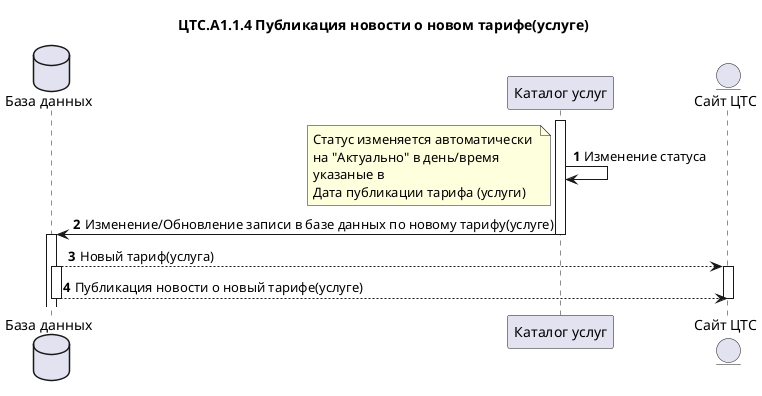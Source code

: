 @startuml "ЦТС.A1.1 Новый тариф (услуга)"
title "ЦТС.A1.1.4 Публикация новости о новом тарифе(услуге)"

database "База данных" as Database
participant "Каталог услуг" as СatalogService
entity "Сайт ЦТС" as SiteCTS

autonumber

activate СatalogService
СatalogService->СatalogService: Изменение статуса 
    note left
    Статус изменяется автоматически 
    на "Актуально" в день/время
    указаные в 
    Дата публикации тарифа (услуги)
    end note
СatalogService->Database: Изменение/Обновление записи в базе данных по новому тарифу(услуге)
deactivate СatalogService
activate Database
deactivate Database

Database-->SiteCTS: Новый тариф(услуга)
activate Database
activate SiteCTS
Database-->SiteCTS: Публикация новости о новый тарифе(услуге)
deactivate Database
deactivate SiteCTS
'//'
@enduml